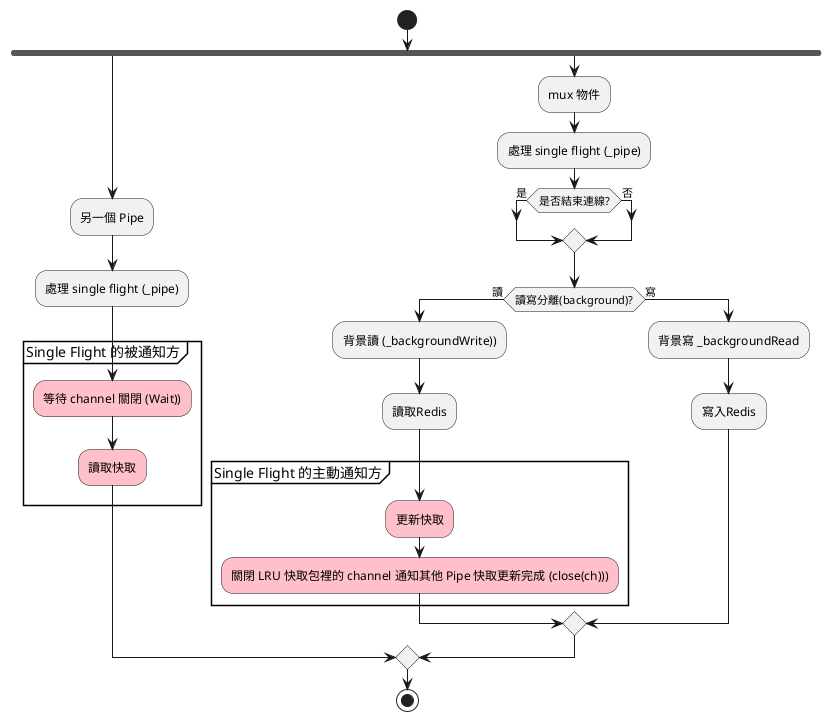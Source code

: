 @startuml

start

fork
  :另一個 Pipe;
  :處理 single flight (_pipe);
partition "Single Flight 的被通知方" {
  #Pink :等待 channel 關閉 (Wait));
  #Pink :讀取快取;
}

fork again

:mux 物件;

:處理 single flight (_pipe);

if (是否結束連線?) then (是)
else (否)
endif
if (讀寫分離(background)?) then (讀)
  :背景讀 (_backgroundWrite));
  :讀取Redis;
partition "Single Flight 的主動通知方" {
  #Pink :更新快取;
  #Pink :關閉 LRU 快取包裡的 channel 通知其他 Pipe 快取更新完成 (close(ch)));
}
else (寫)
  :背景寫 _backgroundRead;
  :寫入Redis;
endif

end merge

stop

@enduml
